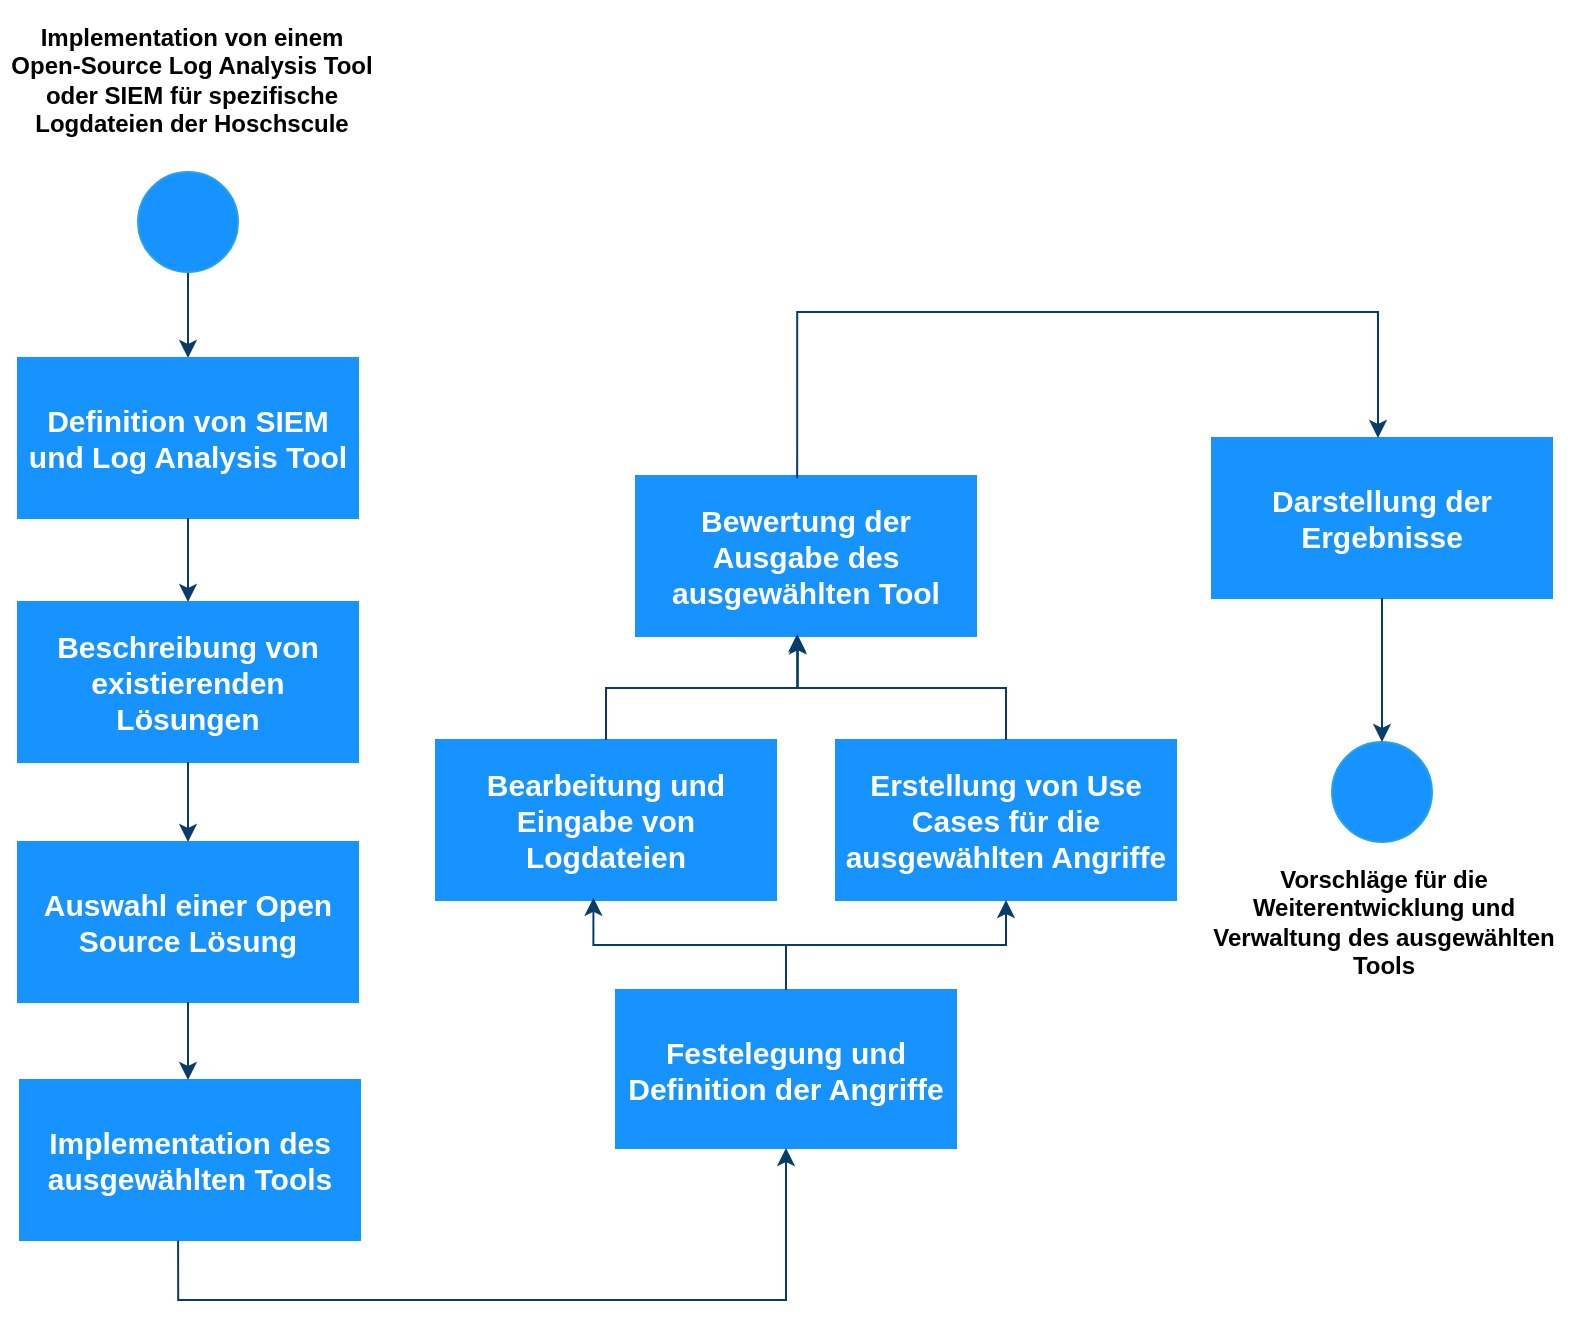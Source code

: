 <mxfile version="21.2.9" type="device">
  <diagram id="C5RBs43oDa-KdzZeNtuy" name="Page-1">
    <mxGraphModel dx="1434" dy="782" grid="1" gridSize="10" guides="1" tooltips="1" connect="1" arrows="1" fold="1" page="1" pageScale="1" pageWidth="827" pageHeight="1169" math="0" shadow="0">
      <root>
        <mxCell id="WIyWlLk6GJQsqaUBKTNV-0" />
        <mxCell id="WIyWlLk6GJQsqaUBKTNV-1" parent="WIyWlLk6GJQsqaUBKTNV-0" />
        <mxCell id="GIHTmsaoCNz1oww3BvJX-17" style="edgeStyle=orthogonalEdgeStyle;rounded=0;orthogonalLoop=1;jettySize=auto;html=1;strokeColor=#093C69;" parent="WIyWlLk6GJQsqaUBKTNV-1" source="GIHTmsaoCNz1oww3BvJX-0" target="GIHTmsaoCNz1oww3BvJX-3" edge="1">
          <mxGeometry relative="1" as="geometry" />
        </mxCell>
        <mxCell id="GIHTmsaoCNz1oww3BvJX-0" value="" style="ellipse;whiteSpace=wrap;html=1;aspect=fixed;fillColor=#1793FF;strokeColor=#29A1E6;" parent="WIyWlLk6GJQsqaUBKTNV-1" vertex="1">
          <mxGeometry x="100" y="146" width="50" height="50" as="geometry" />
        </mxCell>
        <mxCell id="GIHTmsaoCNz1oww3BvJX-1" value="&lt;p align=&quot;center&quot;&gt;&lt;b&gt;Implementation von einem Open-Source Log Analysis Tool oder SIEM für spezifische Logdateien der Hoschscule&lt;/b&gt;&lt;br&gt;&lt;/p&gt;" style="text;html=1;strokeColor=none;fillColor=none;spacing=5;spacingTop=-20;whiteSpace=wrap;overflow=hidden;rounded=0;" parent="WIyWlLk6GJQsqaUBKTNV-1" vertex="1">
          <mxGeometry x="31" y="70" width="190" height="70" as="geometry" />
        </mxCell>
        <mxCell id="GIHTmsaoCNz1oww3BvJX-3" value="&lt;font style=&quot;font-size: 15px;&quot; color=&quot;#ffffff&quot;&gt;&lt;b&gt;&lt;font style=&quot;font-size: 15px;&quot;&gt;&lt;font style=&quot;font-size: 15px;&quot;&gt;&lt;font style=&quot;font-size: 15px;&quot;&gt;&lt;font style=&quot;font-size: 15px;&quot;&gt;Definition von SIEM und Log Analysis Tool&lt;br&gt;&lt;/font&gt;&lt;/font&gt;&lt;/font&gt;&lt;/font&gt;&lt;/b&gt;&lt;/font&gt;" style="rounded=0;whiteSpace=wrap;html=1;fillColor=#1793FF;strokeColor=#1793FF;" parent="WIyWlLk6GJQsqaUBKTNV-1" vertex="1">
          <mxGeometry x="40" y="239" width="170" height="80" as="geometry" />
        </mxCell>
        <mxCell id="GIHTmsaoCNz1oww3BvJX-4" value="&lt;font style=&quot;font-size: 13px;&quot; color=&quot;#ffffff&quot;&gt;&lt;b&gt;&lt;font style=&quot;font-size: 14px;&quot;&gt;&lt;font style=&quot;font-size: 15px;&quot;&gt;&lt;font style=&quot;font-size: 15px;&quot;&gt;Beschreibung von existierenden Lösungen&lt;br&gt;&lt;/font&gt;&lt;/font&gt;&lt;/font&gt;&lt;/b&gt;&lt;/font&gt;" style="rounded=0;whiteSpace=wrap;html=1;fillColor=#1793FF;strokeColor=#1793FF;" parent="WIyWlLk6GJQsqaUBKTNV-1" vertex="1">
          <mxGeometry x="40" y="361" width="170" height="80" as="geometry" />
        </mxCell>
        <mxCell id="GIHTmsaoCNz1oww3BvJX-5" value="&lt;font style=&quot;font-size: 15px;&quot; color=&quot;#ffffff&quot;&gt;&lt;font style=&quot;font-size: 15px;&quot;&gt;&lt;b&gt;Auswahl einer Open Source Lösung&lt;/b&gt;&lt;/font&gt;&lt;/font&gt;&lt;font style=&quot;font-size: 13px;&quot; color=&quot;#ffffff&quot;&gt;&lt;b&gt;&lt;font style=&quot;font-size: 14px;&quot;&gt;&lt;font style=&quot;font-size: 15px;&quot;&gt;&lt;font style=&quot;font-size: 15px;&quot;&gt;&lt;br&gt;&lt;/font&gt;&lt;/font&gt;&lt;/font&gt;&lt;/b&gt;&lt;/font&gt;" style="rounded=0;whiteSpace=wrap;html=1;fillColor=#1793FF;strokeColor=#1793FF;" parent="WIyWlLk6GJQsqaUBKTNV-1" vertex="1">
          <mxGeometry x="40" y="481" width="170" height="80" as="geometry" />
        </mxCell>
        <mxCell id="GIHTmsaoCNz1oww3BvJX-7" value="&lt;font style=&quot;font-size: 15px;&quot; color=&quot;#ffffff&quot;&gt;&lt;b&gt;&lt;font style=&quot;font-size: 15px;&quot;&gt;&lt;font style=&quot;font-size: 15px;&quot;&gt;Festelegung und Definition der Angriffe&lt;/font&gt;&lt;/font&gt;&lt;/b&gt;&lt;/font&gt;" style="rounded=0;whiteSpace=wrap;html=1;fillColor=#1793FF;strokeColor=#1793FF;" parent="WIyWlLk6GJQsqaUBKTNV-1" vertex="1">
          <mxGeometry x="339" y="555" width="170" height="79" as="geometry" />
        </mxCell>
        <mxCell id="GIHTmsaoCNz1oww3BvJX-9" value="&lt;font style=&quot;font-size: 13px;&quot; color=&quot;#ffffff&quot;&gt;&lt;b&gt;&lt;font style=&quot;font-size: 13px;&quot;&gt;&lt;font style=&quot;font-size: 14px;&quot;&gt;&lt;font style=&quot;font-size: 15px;&quot;&gt;Bewertung der Ausgabe des ausgewählten Tool&lt;/font&gt;&lt;/font&gt;&lt;/font&gt;&lt;br&gt;&lt;/b&gt;&lt;/font&gt;" style="rounded=0;whiteSpace=wrap;html=1;fillColor=#1793FF;strokeColor=#1793FF;" parent="WIyWlLk6GJQsqaUBKTNV-1" vertex="1">
          <mxGeometry x="349" y="298" width="170" height="80" as="geometry" />
        </mxCell>
        <mxCell id="GIHTmsaoCNz1oww3BvJX-11" value="&lt;font color=&quot;#ffffff&quot;&gt;&lt;b&gt;&lt;font style=&quot;font-size: 13px;&quot;&gt;&lt;font style=&quot;font-size: 14px;&quot;&gt;&lt;font style=&quot;font-size: 15px;&quot;&gt;Erstellung von Use Cases für die ausgewählten Angriffe&lt;/font&gt;&lt;/font&gt;&lt;/font&gt;&lt;/b&gt;&lt;/font&gt;&lt;font style=&quot;font-size: 15px;&quot; color=&quot;#ffffff&quot;&gt;&lt;b&gt;&lt;br&gt;&lt;/b&gt;&lt;/font&gt;" style="rounded=0;whiteSpace=wrap;html=1;fillColor=#1793FF;strokeColor=#1793FF;" parent="WIyWlLk6GJQsqaUBKTNV-1" vertex="1">
          <mxGeometry x="449" y="430" width="170" height="80" as="geometry" />
        </mxCell>
        <mxCell id="GIHTmsaoCNz1oww3BvJX-14" value="&lt;div style=&quot;font-size: 15px;&quot;&gt;&lt;font style=&quot;font-size: 15px;&quot; color=&quot;#ffffff&quot;&gt;&lt;b&gt;Darstellung der Ergebnisse&lt;/b&gt;&lt;/font&gt;&lt;font style=&quot;font-size: 15px;&quot; color=&quot;#ffffff&quot;&gt;&lt;b&gt;&lt;br&gt;&lt;/b&gt;&lt;/font&gt;&lt;/div&gt;" style="rounded=0;whiteSpace=wrap;html=1;fillColor=#1793FF;strokeColor=#1793FF;" parent="WIyWlLk6GJQsqaUBKTNV-1" vertex="1">
          <mxGeometry x="637" y="279" width="170" height="80" as="geometry" />
        </mxCell>
        <mxCell id="GIHTmsaoCNz1oww3BvJX-15" value="" style="ellipse;whiteSpace=wrap;html=1;aspect=fixed;fillColor=#1793FF;strokeColor=#29A1E6;" parent="WIyWlLk6GJQsqaUBKTNV-1" vertex="1">
          <mxGeometry x="697" y="431" width="50" height="50" as="geometry" />
        </mxCell>
        <mxCell id="GIHTmsaoCNz1oww3BvJX-16" value="&lt;p align=&quot;center&quot;&gt;&lt;b&gt;Vorschläge für die Weiterentwicklung und Verwaltung des ausgewählten Tools&lt;/b&gt;&lt;br&gt;&lt;/p&gt;" style="text;html=1;strokeColor=none;fillColor=none;spacing=5;spacingTop=-20;whiteSpace=wrap;overflow=hidden;rounded=0;" parent="WIyWlLk6GJQsqaUBKTNV-1" vertex="1">
          <mxGeometry x="627" y="491" width="190" height="70" as="geometry" />
        </mxCell>
        <mxCell id="GIHTmsaoCNz1oww3BvJX-18" style="edgeStyle=orthogonalEdgeStyle;rounded=0;orthogonalLoop=1;jettySize=auto;html=1;strokeColor=#093C69;exitX=0.5;exitY=1;exitDx=0;exitDy=0;" parent="WIyWlLk6GJQsqaUBKTNV-1" source="GIHTmsaoCNz1oww3BvJX-3" target="GIHTmsaoCNz1oww3BvJX-4" edge="1">
          <mxGeometry relative="1" as="geometry">
            <mxPoint x="130" y="190" as="sourcePoint" />
            <mxPoint x="130" y="250" as="targetPoint" />
          </mxGeometry>
        </mxCell>
        <mxCell id="GIHTmsaoCNz1oww3BvJX-19" style="edgeStyle=orthogonalEdgeStyle;rounded=0;orthogonalLoop=1;jettySize=auto;html=1;strokeColor=#093C69;exitX=0.5;exitY=1;exitDx=0;exitDy=0;entryX=0.5;entryY=0;entryDx=0;entryDy=0;" parent="WIyWlLk6GJQsqaUBKTNV-1" source="GIHTmsaoCNz1oww3BvJX-4" target="GIHTmsaoCNz1oww3BvJX-5" edge="1">
          <mxGeometry relative="1" as="geometry">
            <mxPoint x="130" y="320" as="sourcePoint" />
            <mxPoint x="130" y="350" as="targetPoint" />
          </mxGeometry>
        </mxCell>
        <mxCell id="DbjgbhiGWmtTwBGG-gCH-0" value="&lt;div style=&quot;font-size: 15px;&quot;&gt;&lt;font style=&quot;font-size: 15px;&quot; color=&quot;#ffffff&quot;&gt;&lt;b&gt;Implementation des ausgewählten Tools&lt;br&gt;&lt;/b&gt;&lt;/font&gt;&lt;/div&gt;" style="rounded=0;whiteSpace=wrap;html=1;fillColor=#1793FF;strokeColor=#1793FF;" parent="WIyWlLk6GJQsqaUBKTNV-1" vertex="1">
          <mxGeometry x="41" y="600" width="170" height="80" as="geometry" />
        </mxCell>
        <mxCell id="DbjgbhiGWmtTwBGG-gCH-4" style="edgeStyle=orthogonalEdgeStyle;rounded=0;orthogonalLoop=1;jettySize=auto;html=1;strokeColor=#093C69;exitX=0.5;exitY=1;exitDx=0;exitDy=0;" parent="WIyWlLk6GJQsqaUBKTNV-1" source="GIHTmsaoCNz1oww3BvJX-5" edge="1">
          <mxGeometry relative="1" as="geometry">
            <mxPoint x="135" y="451" as="sourcePoint" />
            <mxPoint x="125" y="600" as="targetPoint" />
          </mxGeometry>
        </mxCell>
        <mxCell id="DbjgbhiGWmtTwBGG-gCH-6" style="edgeStyle=orthogonalEdgeStyle;rounded=0;orthogonalLoop=1;jettySize=auto;html=1;strokeColor=#093C69;exitX=0.465;exitY=1.004;exitDx=0;exitDy=0;entryX=0.5;entryY=1;entryDx=0;entryDy=0;exitPerimeter=0;" parent="WIyWlLk6GJQsqaUBKTNV-1" source="DbjgbhiGWmtTwBGG-gCH-0" target="GIHTmsaoCNz1oww3BvJX-7" edge="1">
          <mxGeometry relative="1" as="geometry">
            <mxPoint x="135" y="571" as="sourcePoint" />
            <mxPoint x="135" y="610" as="targetPoint" />
            <Array as="points">
              <mxPoint x="120" y="710" />
              <mxPoint x="424" y="710" />
            </Array>
          </mxGeometry>
        </mxCell>
        <mxCell id="DbjgbhiGWmtTwBGG-gCH-9" value="&lt;font style=&quot;font-size: 13px;&quot; color=&quot;#ffffff&quot;&gt;&lt;b&gt;&lt;font style=&quot;font-size: 13px;&quot;&gt;&lt;font style=&quot;font-size: 14px;&quot;&gt;&lt;font style=&quot;font-size: 15px;&quot;&gt;Bearbeitung und Eingabe von Logdateien&lt;/font&gt;&lt;/font&gt;&lt;/font&gt;&lt;br&gt;&lt;/b&gt;&lt;/font&gt;" style="rounded=0;whiteSpace=wrap;html=1;fillColor=#1793FF;strokeColor=#1793FF;" parent="WIyWlLk6GJQsqaUBKTNV-1" vertex="1">
          <mxGeometry x="249" y="430" width="170" height="80" as="geometry" />
        </mxCell>
        <mxCell id="DbjgbhiGWmtTwBGG-gCH-13" style="edgeStyle=orthogonalEdgeStyle;rounded=0;orthogonalLoop=1;jettySize=auto;html=1;strokeColor=#093C69;exitX=0.5;exitY=0;exitDx=0;exitDy=0;entryX=0.476;entryY=1.002;entryDx=0;entryDy=0;entryPerimeter=0;" parent="WIyWlLk6GJQsqaUBKTNV-1" source="DbjgbhiGWmtTwBGG-gCH-9" target="GIHTmsaoCNz1oww3BvJX-9" edge="1">
          <mxGeometry relative="1" as="geometry">
            <mxPoint x="190" y="590" as="sourcePoint" />
            <mxPoint x="349" y="591" as="targetPoint" />
          </mxGeometry>
        </mxCell>
        <mxCell id="DbjgbhiGWmtTwBGG-gCH-17" style="edgeStyle=orthogonalEdgeStyle;rounded=0;orthogonalLoop=1;jettySize=auto;html=1;strokeColor=#093C69;exitX=0.5;exitY=0;exitDx=0;exitDy=0;entryX=0.463;entryY=0.986;entryDx=0;entryDy=0;entryPerimeter=0;" parent="WIyWlLk6GJQsqaUBKTNV-1" source="GIHTmsaoCNz1oww3BvJX-7" target="DbjgbhiGWmtTwBGG-gCH-9" edge="1">
          <mxGeometry relative="1" as="geometry">
            <mxPoint x="434" y="551" as="sourcePoint" />
            <mxPoint x="545" y="499" as="targetPoint" />
          </mxGeometry>
        </mxCell>
        <mxCell id="DbjgbhiGWmtTwBGG-gCH-19" style="edgeStyle=orthogonalEdgeStyle;rounded=0;orthogonalLoop=1;jettySize=auto;html=1;strokeColor=#093C69;exitX=0.5;exitY=0;exitDx=0;exitDy=0;entryX=0.474;entryY=0.988;entryDx=0;entryDy=0;entryPerimeter=0;" parent="WIyWlLk6GJQsqaUBKTNV-1" source="GIHTmsaoCNz1oww3BvJX-11" target="GIHTmsaoCNz1oww3BvJX-9" edge="1">
          <mxGeometry relative="1" as="geometry">
            <mxPoint x="344" y="419" as="sourcePoint" />
            <mxPoint x="440" y="354" as="targetPoint" />
          </mxGeometry>
        </mxCell>
        <mxCell id="DbjgbhiGWmtTwBGG-gCH-21" style="edgeStyle=orthogonalEdgeStyle;rounded=0;orthogonalLoop=1;jettySize=auto;html=1;strokeColor=#093C69;exitX=0.474;exitY=0.014;exitDx=0;exitDy=0;exitPerimeter=0;" parent="WIyWlLk6GJQsqaUBKTNV-1" source="GIHTmsaoCNz1oww3BvJX-9" target="GIHTmsaoCNz1oww3BvJX-14" edge="1">
          <mxGeometry relative="1" as="geometry">
            <mxPoint x="520" y="216" as="sourcePoint" />
            <mxPoint x="764" y="196" as="targetPoint" />
            <Array as="points">
              <mxPoint x="430" y="216" />
              <mxPoint x="720" y="216" />
            </Array>
          </mxGeometry>
        </mxCell>
        <mxCell id="DbjgbhiGWmtTwBGG-gCH-24" style="edgeStyle=orthogonalEdgeStyle;rounded=0;orthogonalLoop=1;jettySize=auto;html=1;strokeColor=#093C69;exitX=0.5;exitY=1;exitDx=0;exitDy=0;" parent="WIyWlLk6GJQsqaUBKTNV-1" source="GIHTmsaoCNz1oww3BvJX-14" target="GIHTmsaoCNz1oww3BvJX-15" edge="1">
          <mxGeometry relative="1" as="geometry">
            <mxPoint x="93" y="329" as="sourcePoint" />
            <mxPoint x="93" y="371" as="targetPoint" />
          </mxGeometry>
        </mxCell>
        <mxCell id="DbjgbhiGWmtTwBGG-gCH-25" style="edgeStyle=orthogonalEdgeStyle;rounded=0;orthogonalLoop=1;jettySize=auto;html=1;strokeColor=#093C69;exitX=0.5;exitY=0;exitDx=0;exitDy=0;entryX=0.5;entryY=1;entryDx=0;entryDy=0;" parent="WIyWlLk6GJQsqaUBKTNV-1" source="GIHTmsaoCNz1oww3BvJX-7" target="GIHTmsaoCNz1oww3BvJX-11" edge="1">
          <mxGeometry relative="1" as="geometry">
            <mxPoint x="434" y="565" as="sourcePoint" />
            <mxPoint x="338" y="519" as="targetPoint" />
          </mxGeometry>
        </mxCell>
      </root>
    </mxGraphModel>
  </diagram>
</mxfile>
